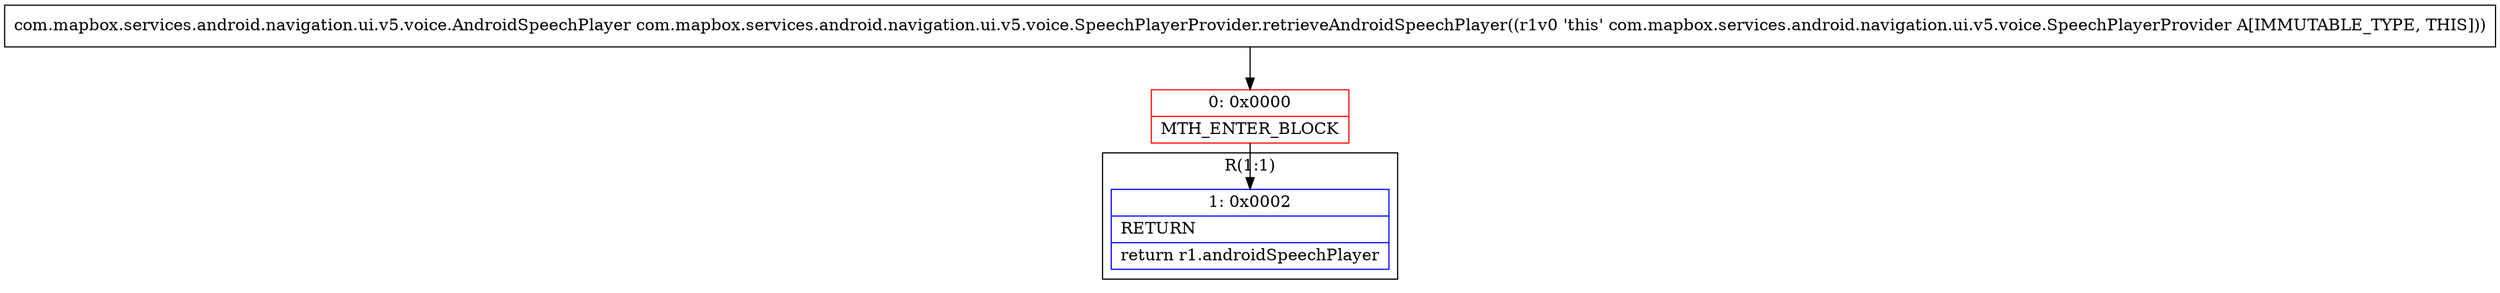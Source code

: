 digraph "CFG forcom.mapbox.services.android.navigation.ui.v5.voice.SpeechPlayerProvider.retrieveAndroidSpeechPlayer()Lcom\/mapbox\/services\/android\/navigation\/ui\/v5\/voice\/AndroidSpeechPlayer;" {
subgraph cluster_Region_2073230203 {
label = "R(1:1)";
node [shape=record,color=blue];
Node_1 [shape=record,label="{1\:\ 0x0002|RETURN\l|return r1.androidSpeechPlayer\l}"];
}
Node_0 [shape=record,color=red,label="{0\:\ 0x0000|MTH_ENTER_BLOCK\l}"];
MethodNode[shape=record,label="{com.mapbox.services.android.navigation.ui.v5.voice.AndroidSpeechPlayer com.mapbox.services.android.navigation.ui.v5.voice.SpeechPlayerProvider.retrieveAndroidSpeechPlayer((r1v0 'this' com.mapbox.services.android.navigation.ui.v5.voice.SpeechPlayerProvider A[IMMUTABLE_TYPE, THIS])) }"];
MethodNode -> Node_0;
Node_0 -> Node_1;
}

